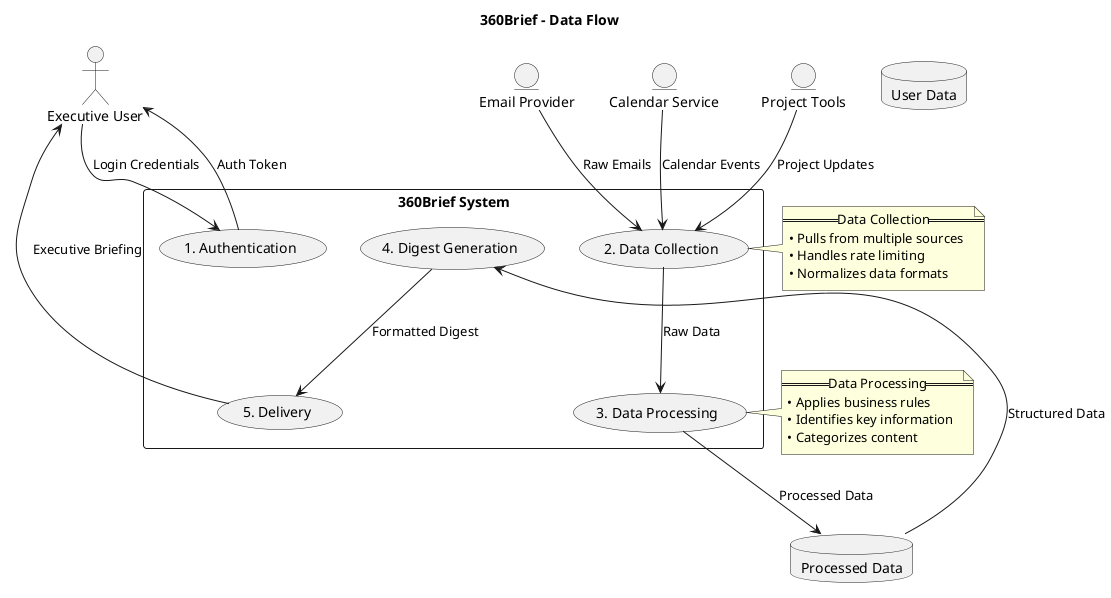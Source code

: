 @startuml 360Brief - Data Flow Diagram

title 360Brief - Data Flow

top to bottom direction

' Define external entities
actor "Executive User" as user
entity "Email Provider" as email
entity "Calendar Service" as calendar
entity "Project Tools" as tools

' Define processes
rectangle "360Brief System" {
    (1. Authentication) as auth
    (2. Data Collection) as collect
    (3. Data Processing) as process
    (4. Digest Generation) as generate
    (5. Delivery) as deliver
}

' Define data stores
database "User Data" as user_db
database "Processed Data" as data_db

' Define data flows
user --> auth : Login Credentials
user <-- auth : Auth Token

email --> collect : Raw Emails
calendar --> collect : Calendar Events
tools --> collect : Project Updates

collect --> process : Raw Data
process --> data_db : Processed Data
data_db --> generate : Structured Data

generate --> deliver : Formatted Digest
deliver --> user : Executive Briefing

' Add notes
note right of collect
  == Data Collection ==
  • Pulls from multiple sources
  • Handles rate limiting
  • Normalizes data formats
end note

note right of process
  == Data Processing ==
  • Applies business rules
  • Identifies key information
  • Categorizes content
end note

@enduml
